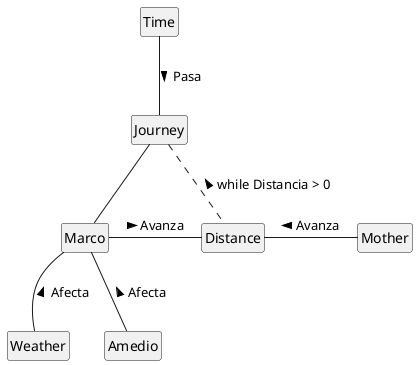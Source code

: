 @startuml

hide empty members
hide circle

Marco -- Weather: < Afecta
Marco -- Amedio: < Afecta

Marco -r- Distance: > Avanza

Distance -r- Mother: < Avanza

Time -- Journey: > Pasa

Journey -- Marco

Journey .. Distance: < while Distancia > 0

@enduml